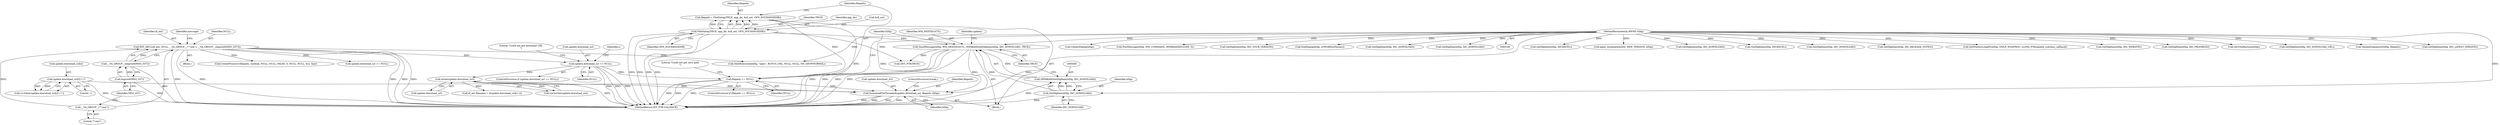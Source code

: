 digraph "0_rufus_c3c39f7f8a11f612c4ebf7affce25ec6928eb1cb_1@API" {
"1000490" [label="(Call,DownloadFileThreaded(update.download_url, filepath, hDlg))"];
"1000436" [label="(Call,strlen(update.download_url))"];
"1000422" [label="(Call,update.download_url == NULL)"];
"1000129" [label="(Call,EXT_DECL(dl_ext, NULL, __VA_GROUP__(\"*.exe\"), __VA_GROUP__(lmprintf(MSG_037))))"];
"1000132" [label="(Call,__VA_GROUP__(\"*.exe\"))"];
"1000134" [label="(Call,__VA_GROUP__(lmprintf(MSG_037)))"];
"1000135" [label="(Call,lmprintf(MSG_037))"];
"1000444" [label="(Call,update.download_url[i]!='/')"];
"1000474" [label="(Call,filepath == NULL)"];
"1000465" [label="(Call,filepath = FileDialog(TRUE, app_dir, &dl_ext, OFN_NOCHANGEDIR))"];
"1000467" [label="(Call,FileDialog(TRUE, app_dir, &dl_ext, OFN_NOCHANGEDIR))"];
"1000481" [label="(Call,SendMessage(hDlg, WM_NEXTDLGCTL, (WPARAM)GetDlgItem(hDlg, IDC_DOWNLOAD), TRUE))"];
"1000486" [label="(Call,GetDlgItem(hDlg, IDC_DOWNLOAD))"];
"1000107" [label="(MethodParameterIn,HWND hDlg)"];
"1000484" [label="(Call,(WPARAM)GetDlgItem(hDlg, IDC_DOWNLOAD))"];
"1000327" [label="(Call,ShellExecuteA(hDlg, \"open\", RUFUS_URL, NULL, NULL, SW_SHOWNORMAL))"];
"1000465" [label="(Call,filepath = FileDialog(TRUE, app_dir, &dl_ext, OFN_NOCHANGEDIR))"];
"1000483" [label="(Identifier,WM_NEXTDLGCTL)"];
"1000484" [label="(Call,(WPARAM)GetDlgItem(hDlg, IDC_DOWNLOAD))"];
"1000526" [label="(Call,GetDlgItem(hDlg, IDCANCEL))"];
"1000141" [label="(Call,apply_localization(IDD_NEW_VERSION, hDlg))"];
"1000534" [label="(Call,GetDlgItem(hDlg, IDC_DOWNLOAD))"];
"1000138" [label="(Identifier,message)"];
"1000445" [label="(Call,update.download_url[i])"];
"1000468" [label="(Identifier,TRUE)"];
"1000504" [label="(Call,GetDlgItem(hDlg, IDCANCEL))"];
"1000545" [label="(Call,GetDlgItem(hDlg, IDC_DOWNLOAD))"];
"1000163" [label="(Call,GetDlgItem(hDlg, IDC_RELEASE_NOTES))"];
"1000436" [label="(Call,strlen(update.download_url))"];
"1000155" [label="(Call,SetWindowLongPtr(hDlg, GWLP_WNDPROC, (LONG_PTR)update_subclass_callback))"];
"1000136" [label="(Identifier,MSG_037)"];
"1000466" [label="(Identifier,filepath)"];
"1000472" [label="(Identifier,OFN_NOCHANGEDIR)"];
"1000267" [label="(Call,GetDlgItem(hDlg, IDC_WEBSITE))"];
"1000129" [label="(Call,EXT_DECL(dl_ext, NULL, __VA_GROUP__(\"*.exe\"), __VA_GROUP__(lmprintf(MSG_037))))"];
"1000135" [label="(Call,lmprintf(MSG_037))"];
"1000491" [label="(Call,update.download_url)"];
"1000422" [label="(Call,update.download_url == NULL)"];
"1000440" [label="(Call,(i>0)&&(update.download_url[i]!='/'))"];
"1000467" [label="(Call,FileDialog(TRUE, app_dir, &dl_ext, OFN_NOCHANGEDIR))"];
"1000421" [label="(ControlStructure,if (update.download_url == NULL))"];
"1000239" [label="(Call,GetDlgItem(hDlg, IDC_PROGRESS))"];
"1000147" [label="(Call,SetTitleBarIcon(hDlg))"];
"1000111" [label="(Block,)"];
"1000232" [label="(Call,GetDlgItem(hDlg, IDC_DOWNLOAD_URL))"];
"1000469" [label="(Identifier,app_dir)"];
"1000357" [label="(Call,ValidateSignature(hDlg, filepath))"];
"1000496" [label="(ControlStructure,break;)"];
"1000131" [label="(Identifier,NULL)"];
"1000382" [label="(Call,CreateProcessU(filepath, cmdline, NULL, NULL, FALSE, 0, NULL, NULL, &si, &pi))"];
"1000475" [label="(Identifier,filepath)"];
"1000133" [label="(Literal,\"*.exe\")"];
"1000107" [label="(MethodParameterIn,HWND hDlg)"];
"1000495" [label="(Identifier,hDlg)"];
"1000494" [label="(Identifier,filepath)"];
"1000134" [label="(Call,__VA_GROUP__(lmprintf(MSG_037)))"];
"1000498" [label="(Call,(INT_PTR)TRUE)"];
"1000211" [label="(Call,GetDlgItem(hDlg, IDC_LATEST_VERSION))"];
"1000149" [label="(Call,CenterDialog(hDlg))"];
"1000407" [label="(Call,PostMessage(hDlg, WM_COMMAND, (WPARAM)IDCLOSE, 0))"];
"1000492" [label="(Identifier,update)"];
"1000470" [label="(Call,&dl_ext)"];
"1000429" [label="(Literal,\"Could not get download URL\n\")"];
"1000450" [label="(Literal,'/')"];
"1000473" [label="(ControlStructure,if (filepath == NULL))"];
"1000423" [label="(Call,update.download_url)"];
"1000479" [label="(Literal,\"Could not get save path\n\")"];
"1000489" [label="(Identifier,TRUE)"];
"1000433" [label="(Identifier,i)"];
"1000486" [label="(Call,GetDlgItem(hDlg, IDC_DOWNLOAD))"];
"1000196" [label="(Call,GetDlgItem(hDlg, IDC_YOUR_VERSION))"];
"1000132" [label="(Call,__VA_GROUP__(\"*.exe\"))"];
"1000437" [label="(Call,update.download_url)"];
"1000561" [label="(MethodReturn,INT_PTR CALLBACK)"];
"1000318" [label="(Call,EndDialog(hDlg, LOWORD(wParam)))"];
"1000509" [label="(Call,GetDlgItem(hDlg, IDC_DOWNLOAD))"];
"1000453" [label="(Call,dl_ext.filename = &update.download_url[i+1])"];
"1000482" [label="(Identifier,hDlg)"];
"1000474" [label="(Call,filepath == NULL)"];
"1000487" [label="(Identifier,hDlg)"];
"1000444" [label="(Call,update.download_url[i]!='/')"];
"1000488" [label="(Identifier,IDC_DOWNLOAD)"];
"1000130" [label="(Identifier,dl_ext)"];
"1000256" [label="(Call,GetDlgItem(hDlg, IDC_DOWNLOAD))"];
"1000250" [label="(Call,update.download_url == NULL)"];
"1000338" [label="(Block,)"];
"1000434" [label="(Call,(int)strlen(update.download_url))"];
"1000476" [label="(Identifier,NULL)"];
"1000490" [label="(Call,DownloadFileThreaded(update.download_url, filepath, hDlg))"];
"1000481" [label="(Call,SendMessage(hDlg, WM_NEXTDLGCTL, (WPARAM)GetDlgItem(hDlg, IDC_DOWNLOAD), TRUE))"];
"1000426" [label="(Identifier,NULL)"];
"1000490" -> "1000338"  [label="AST: "];
"1000490" -> "1000495"  [label="CFG: "];
"1000491" -> "1000490"  [label="AST: "];
"1000494" -> "1000490"  [label="AST: "];
"1000495" -> "1000490"  [label="AST: "];
"1000496" -> "1000490"  [label="CFG: "];
"1000490" -> "1000561"  [label="DDG: "];
"1000490" -> "1000561"  [label="DDG: "];
"1000490" -> "1000561"  [label="DDG: "];
"1000490" -> "1000561"  [label="DDG: "];
"1000436" -> "1000490"  [label="DDG: "];
"1000444" -> "1000490"  [label="DDG: "];
"1000474" -> "1000490"  [label="DDG: "];
"1000481" -> "1000490"  [label="DDG: "];
"1000107" -> "1000490"  [label="DDG: "];
"1000436" -> "1000434"  [label="AST: "];
"1000436" -> "1000437"  [label="CFG: "];
"1000437" -> "1000436"  [label="AST: "];
"1000434" -> "1000436"  [label="CFG: "];
"1000436" -> "1000561"  [label="DDG: "];
"1000436" -> "1000434"  [label="DDG: "];
"1000422" -> "1000436"  [label="DDG: "];
"1000436" -> "1000453"  [label="DDG: "];
"1000422" -> "1000421"  [label="AST: "];
"1000422" -> "1000426"  [label="CFG: "];
"1000423" -> "1000422"  [label="AST: "];
"1000426" -> "1000422"  [label="AST: "];
"1000429" -> "1000422"  [label="CFG: "];
"1000433" -> "1000422"  [label="CFG: "];
"1000422" -> "1000561"  [label="DDG: "];
"1000422" -> "1000561"  [label="DDG: "];
"1000422" -> "1000561"  [label="DDG: "];
"1000129" -> "1000422"  [label="DDG: "];
"1000422" -> "1000474"  [label="DDG: "];
"1000129" -> "1000111"  [label="AST: "];
"1000129" -> "1000134"  [label="CFG: "];
"1000130" -> "1000129"  [label="AST: "];
"1000131" -> "1000129"  [label="AST: "];
"1000132" -> "1000129"  [label="AST: "];
"1000134" -> "1000129"  [label="AST: "];
"1000138" -> "1000129"  [label="CFG: "];
"1000129" -> "1000561"  [label="DDG: "];
"1000129" -> "1000561"  [label="DDG: "];
"1000129" -> "1000561"  [label="DDG: "];
"1000129" -> "1000561"  [label="DDG: "];
"1000129" -> "1000561"  [label="DDG: "];
"1000132" -> "1000129"  [label="DDG: "];
"1000134" -> "1000129"  [label="DDG: "];
"1000129" -> "1000250"  [label="DDG: "];
"1000129" -> "1000327"  [label="DDG: "];
"1000129" -> "1000382"  [label="DDG: "];
"1000132" -> "1000133"  [label="CFG: "];
"1000133" -> "1000132"  [label="AST: "];
"1000136" -> "1000132"  [label="CFG: "];
"1000134" -> "1000135"  [label="CFG: "];
"1000135" -> "1000134"  [label="AST: "];
"1000134" -> "1000561"  [label="DDG: "];
"1000135" -> "1000134"  [label="DDG: "];
"1000135" -> "1000136"  [label="CFG: "];
"1000136" -> "1000135"  [label="AST: "];
"1000135" -> "1000561"  [label="DDG: "];
"1000444" -> "1000440"  [label="AST: "];
"1000444" -> "1000450"  [label="CFG: "];
"1000445" -> "1000444"  [label="AST: "];
"1000450" -> "1000444"  [label="AST: "];
"1000440" -> "1000444"  [label="CFG: "];
"1000444" -> "1000561"  [label="DDG: "];
"1000444" -> "1000440"  [label="DDG: "];
"1000444" -> "1000440"  [label="DDG: "];
"1000474" -> "1000473"  [label="AST: "];
"1000474" -> "1000476"  [label="CFG: "];
"1000475" -> "1000474"  [label="AST: "];
"1000476" -> "1000474"  [label="AST: "];
"1000479" -> "1000474"  [label="CFG: "];
"1000482" -> "1000474"  [label="CFG: "];
"1000474" -> "1000561"  [label="DDG: "];
"1000474" -> "1000561"  [label="DDG: "];
"1000474" -> "1000561"  [label="DDG: "];
"1000465" -> "1000474"  [label="DDG: "];
"1000465" -> "1000338"  [label="AST: "];
"1000465" -> "1000467"  [label="CFG: "];
"1000466" -> "1000465"  [label="AST: "];
"1000467" -> "1000465"  [label="AST: "];
"1000475" -> "1000465"  [label="CFG: "];
"1000465" -> "1000561"  [label="DDG: "];
"1000467" -> "1000465"  [label="DDG: "];
"1000467" -> "1000465"  [label="DDG: "];
"1000467" -> "1000465"  [label="DDG: "];
"1000467" -> "1000465"  [label="DDG: "];
"1000467" -> "1000472"  [label="CFG: "];
"1000468" -> "1000467"  [label="AST: "];
"1000469" -> "1000467"  [label="AST: "];
"1000470" -> "1000467"  [label="AST: "];
"1000472" -> "1000467"  [label="AST: "];
"1000467" -> "1000561"  [label="DDG: "];
"1000467" -> "1000561"  [label="DDG: "];
"1000467" -> "1000561"  [label="DDG: "];
"1000467" -> "1000561"  [label="DDG: "];
"1000467" -> "1000481"  [label="DDG: "];
"1000467" -> "1000498"  [label="DDG: "];
"1000481" -> "1000338"  [label="AST: "];
"1000481" -> "1000489"  [label="CFG: "];
"1000482" -> "1000481"  [label="AST: "];
"1000483" -> "1000481"  [label="AST: "];
"1000484" -> "1000481"  [label="AST: "];
"1000489" -> "1000481"  [label="AST: "];
"1000492" -> "1000481"  [label="CFG: "];
"1000481" -> "1000561"  [label="DDG: "];
"1000481" -> "1000561"  [label="DDG: "];
"1000481" -> "1000561"  [label="DDG: "];
"1000481" -> "1000561"  [label="DDG: "];
"1000486" -> "1000481"  [label="DDG: "];
"1000107" -> "1000481"  [label="DDG: "];
"1000484" -> "1000481"  [label="DDG: "];
"1000481" -> "1000498"  [label="DDG: "];
"1000486" -> "1000484"  [label="AST: "];
"1000486" -> "1000488"  [label="CFG: "];
"1000487" -> "1000486"  [label="AST: "];
"1000488" -> "1000486"  [label="AST: "];
"1000484" -> "1000486"  [label="CFG: "];
"1000486" -> "1000561"  [label="DDG: "];
"1000486" -> "1000484"  [label="DDG: "];
"1000486" -> "1000484"  [label="DDG: "];
"1000107" -> "1000486"  [label="DDG: "];
"1000107" -> "1000106"  [label="AST: "];
"1000107" -> "1000561"  [label="DDG: "];
"1000107" -> "1000141"  [label="DDG: "];
"1000107" -> "1000147"  [label="DDG: "];
"1000107" -> "1000149"  [label="DDG: "];
"1000107" -> "1000155"  [label="DDG: "];
"1000107" -> "1000163"  [label="DDG: "];
"1000107" -> "1000196"  [label="DDG: "];
"1000107" -> "1000211"  [label="DDG: "];
"1000107" -> "1000232"  [label="DDG: "];
"1000107" -> "1000239"  [label="DDG: "];
"1000107" -> "1000256"  [label="DDG: "];
"1000107" -> "1000267"  [label="DDG: "];
"1000107" -> "1000318"  [label="DDG: "];
"1000107" -> "1000327"  [label="DDG: "];
"1000107" -> "1000357"  [label="DDG: "];
"1000107" -> "1000407"  [label="DDG: "];
"1000107" -> "1000504"  [label="DDG: "];
"1000107" -> "1000509"  [label="DDG: "];
"1000107" -> "1000526"  [label="DDG: "];
"1000107" -> "1000534"  [label="DDG: "];
"1000107" -> "1000545"  [label="DDG: "];
"1000485" -> "1000484"  [label="AST: "];
"1000489" -> "1000484"  [label="CFG: "];
"1000484" -> "1000561"  [label="DDG: "];
}
